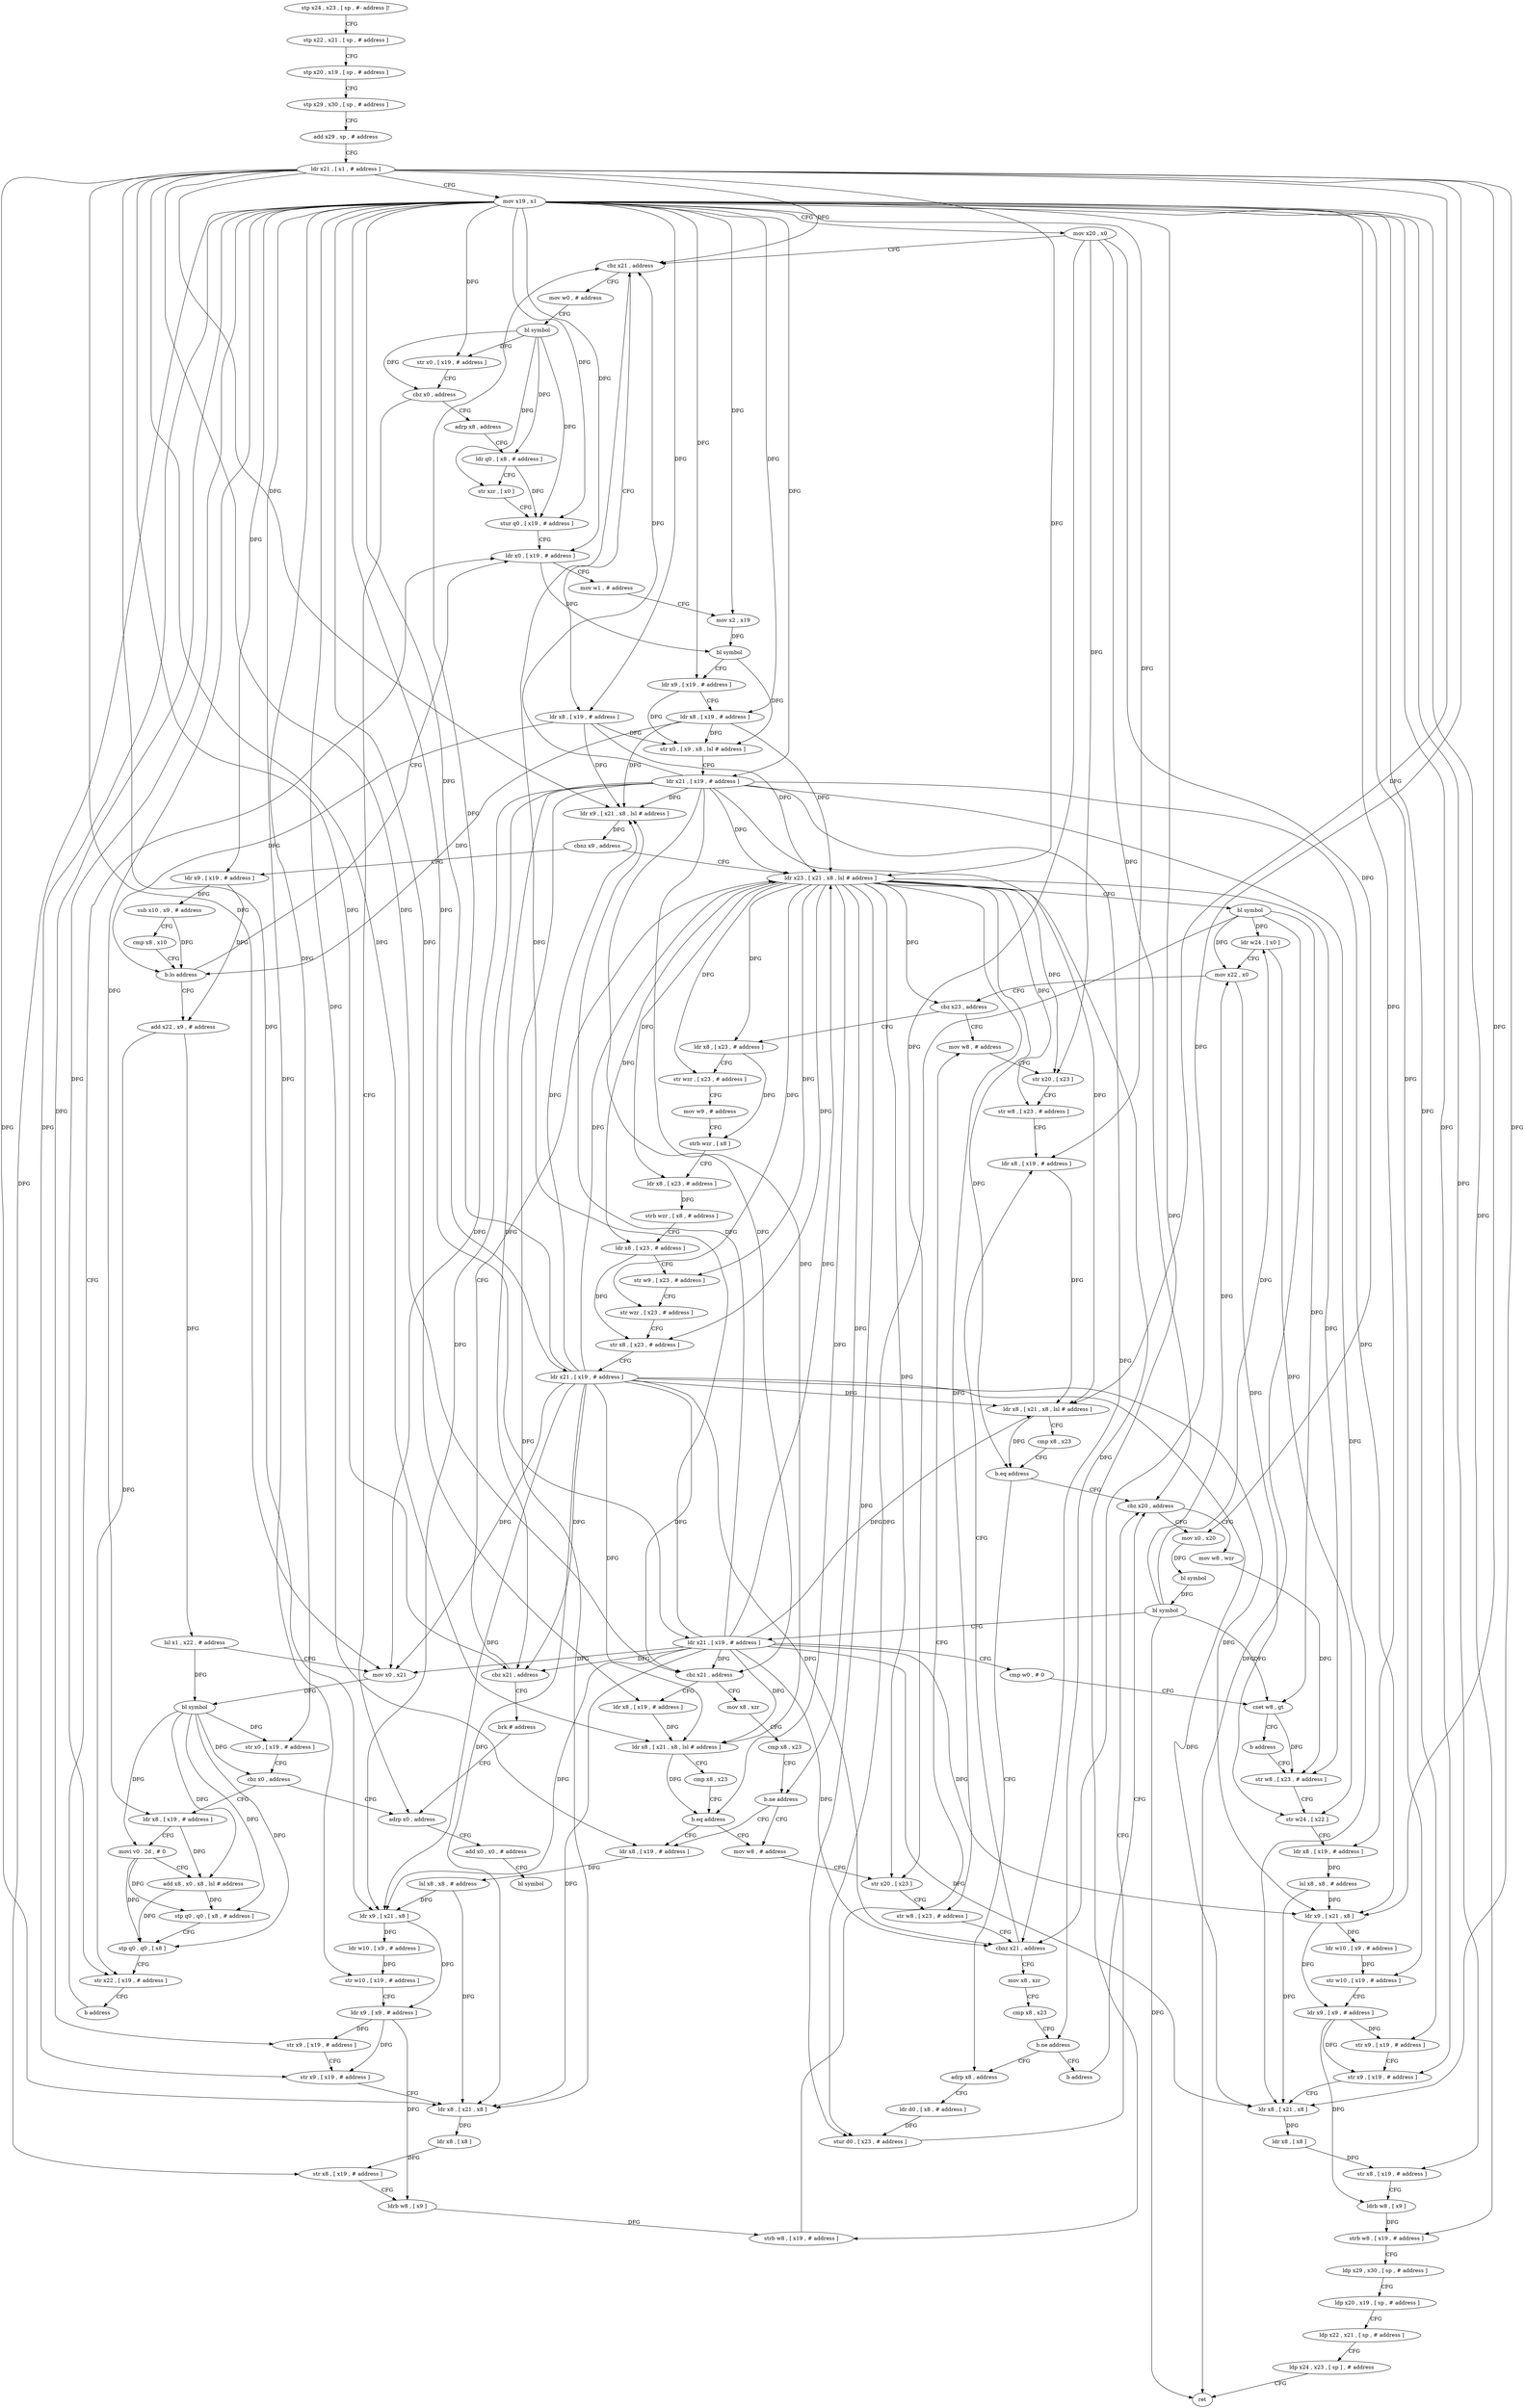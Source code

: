 digraph "func" {
"121676" [label = "stp x24 , x23 , [ sp , #- address ]!" ]
"121680" [label = "stp x22 , x21 , [ sp , # address ]" ]
"121684" [label = "stp x20 , x19 , [ sp , # address ]" ]
"121688" [label = "stp x29 , x30 , [ sp , # address ]" ]
"121692" [label = "add x29 , sp , # address" ]
"121696" [label = "ldr x21 , [ x1 , # address ]" ]
"121700" [label = "mov x19 , x1" ]
"121704" [label = "mov x20 , x0" ]
"121708" [label = "cbz x21 , address" ]
"121792" [label = "mov w0 , # address" ]
"121712" [label = "ldr x8 , [ x19 , # address ]" ]
"121796" [label = "bl symbol" ]
"121800" [label = "str x0 , [ x19 , # address ]" ]
"121804" [label = "cbz x0 , address" ]
"122200" [label = "adrp x0 , address" ]
"121808" [label = "adrp x8 , address" ]
"121716" [label = "ldr x9 , [ x21 , x8 , lsl # address ]" ]
"121720" [label = "cbnz x9 , address" ]
"121860" [label = "ldr x23 , [ x21 , x8 , lsl # address ]" ]
"121724" [label = "ldr x9 , [ x19 , # address ]" ]
"122204" [label = "add x0 , x0 , # address" ]
"122208" [label = "bl symbol" ]
"121812" [label = "ldr q0 , [ x8 , # address ]" ]
"121816" [label = "str xzr , [ x0 ]" ]
"121820" [label = "stur q0 , [ x19 , # address ]" ]
"121824" [label = "ldr x0 , [ x19 , # address ]" ]
"121864" [label = "bl symbol" ]
"121868" [label = "ldr w24 , [ x0 ]" ]
"121872" [label = "mov x22 , x0" ]
"121876" [label = "cbz x23 , address" ]
"122040" [label = "mov w8 , # address" ]
"121880" [label = "ldr x8 , [ x23 , # address ]" ]
"121728" [label = "sub x10 , x9 , # address" ]
"121732" [label = "cmp x8 , x10" ]
"121736" [label = "b.lo address" ]
"121740" [label = "add x22 , x9 , # address" ]
"122196" [label = "brk # address" ]
"122044" [label = "str x20 , [ x23 ]" ]
"122048" [label = "str w8 , [ x23 , # address ]" ]
"122052" [label = "ldr x8 , [ x19 , # address ]" ]
"121884" [label = "str wzr , [ x23 , # address ]" ]
"121888" [label = "mov w9 , # address" ]
"121892" [label = "strb wzr , [ x8 ]" ]
"121896" [label = "ldr x8 , [ x23 , # address ]" ]
"121900" [label = "strb wzr , [ x8 , # address ]" ]
"121904" [label = "ldr x8 , [ x23 , # address ]" ]
"121908" [label = "str w9 , [ x23 , # address ]" ]
"121912" [label = "str wzr , [ x23 , # address ]" ]
"121916" [label = "str x8 , [ x23 , # address ]" ]
"121920" [label = "ldr x21 , [ x19 , # address ]" ]
"121924" [label = "cbz x21 , address" ]
"121976" [label = "mov x8 , xzr" ]
"121928" [label = "ldr x8 , [ x19 , # address ]" ]
"121828" [label = "mov w1 , # address" ]
"121832" [label = "mov x2 , x19" ]
"121836" [label = "bl symbol" ]
"121840" [label = "ldr x9 , [ x19 , # address ]" ]
"121844" [label = "ldr x8 , [ x19 , # address ]" ]
"121848" [label = "str x0 , [ x9 , x8 , lsl # address ]" ]
"121852" [label = "ldr x21 , [ x19 , # address ]" ]
"121856" [label = "cbz x21 , address" ]
"121744" [label = "lsl x1 , x22 , # address" ]
"121748" [label = "mov x0 , x21" ]
"121752" [label = "bl symbol" ]
"121756" [label = "str x0 , [ x19 , # address ]" ]
"121760" [label = "cbz x0 , address" ]
"121764" [label = "ldr x8 , [ x19 , # address ]" ]
"122080" [label = "cbz x20 , address" ]
"122112" [label = "mov w8 , wzr" ]
"122084" [label = "mov x0 , x20" ]
"122068" [label = "adrp x8 , address" ]
"122072" [label = "ldr d0 , [ x8 , # address ]" ]
"122076" [label = "stur d0 , [ x23 , # address ]" ]
"121980" [label = "cmp x8 , x23" ]
"121984" [label = "b.ne address" ]
"121944" [label = "mov w8 , # address" ]
"121988" [label = "ldr x8 , [ x19 , # address ]" ]
"121932" [label = "ldr x8 , [ x21 , x8 , lsl # address ]" ]
"121936" [label = "cmp x8 , x23" ]
"121940" [label = "b.eq address" ]
"121768" [label = "movi v0 . 2d , # 0" ]
"121772" [label = "add x8 , x0 , x8 , lsl # address" ]
"121776" [label = "stp q0 , q0 , [ x8 , # address ]" ]
"121780" [label = "stp q0 , q0 , [ x8 ]" ]
"121784" [label = "str x22 , [ x19 , # address ]" ]
"121788" [label = "b address" ]
"122116" [label = "str w8 , [ x23 , # address ]" ]
"122088" [label = "bl symbol" ]
"122092" [label = "bl symbol" ]
"122096" [label = "ldr x21 , [ x19 , # address ]" ]
"122100" [label = "cmp w0 , # 0" ]
"122104" [label = "cset w8 , gt" ]
"122108" [label = "b address" ]
"121948" [label = "str x20 , [ x23 ]" ]
"121952" [label = "str w8 , [ x23 , # address ]" ]
"121956" [label = "cbnz x21 , address" ]
"121960" [label = "mov x8 , xzr" ]
"121992" [label = "lsl x8 , x8 , # address" ]
"121996" [label = "ldr x9 , [ x21 , x8 ]" ]
"122000" [label = "ldr w10 , [ x9 , # address ]" ]
"122004" [label = "str w10 , [ x19 , # address ]" ]
"122008" [label = "ldr x9 , [ x9 , # address ]" ]
"122012" [label = "str x9 , [ x19 , # address ]" ]
"122016" [label = "str x9 , [ x19 , # address ]" ]
"122020" [label = "ldr x8 , [ x21 , x8 ]" ]
"122024" [label = "ldr x8 , [ x8 ]" ]
"122028" [label = "str x8 , [ x19 , # address ]" ]
"122032" [label = "ldrb w8 , [ x9 ]" ]
"122036" [label = "strb w8 , [ x19 , # address ]" ]
"122120" [label = "str w24 , [ x22 ]" ]
"122124" [label = "ldr x8 , [ x19 , # address ]" ]
"122128" [label = "lsl x8 , x8 , # address" ]
"122132" [label = "ldr x9 , [ x21 , x8 ]" ]
"122136" [label = "ldr w10 , [ x9 , # address ]" ]
"122140" [label = "str w10 , [ x19 , # address ]" ]
"122144" [label = "ldr x9 , [ x9 , # address ]" ]
"122148" [label = "str x9 , [ x19 , # address ]" ]
"122152" [label = "str x9 , [ x19 , # address ]" ]
"122156" [label = "ldr x8 , [ x21 , x8 ]" ]
"122160" [label = "ldr x8 , [ x8 ]" ]
"122164" [label = "str x8 , [ x19 , # address ]" ]
"122168" [label = "ldrb w8 , [ x9 ]" ]
"122172" [label = "strb w8 , [ x19 , # address ]" ]
"122176" [label = "ldp x29 , x30 , [ sp , # address ]" ]
"122180" [label = "ldp x20 , x19 , [ sp , # address ]" ]
"122184" [label = "ldp x22 , x21 , [ sp , # address ]" ]
"122188" [label = "ldp x24 , x23 , [ sp ] , # address" ]
"122192" [label = "ret" ]
"122056" [label = "ldr x8 , [ x21 , x8 , lsl # address ]" ]
"122060" [label = "cmp x8 , x23" ]
"122064" [label = "b.eq address" ]
"121964" [label = "cmp x8 , x23" ]
"121968" [label = "b.ne address" ]
"121972" [label = "b address" ]
"121676" -> "121680" [ label = "CFG" ]
"121680" -> "121684" [ label = "CFG" ]
"121684" -> "121688" [ label = "CFG" ]
"121688" -> "121692" [ label = "CFG" ]
"121692" -> "121696" [ label = "CFG" ]
"121696" -> "121700" [ label = "CFG" ]
"121696" -> "121708" [ label = "DFG" ]
"121696" -> "121716" [ label = "DFG" ]
"121696" -> "121860" [ label = "DFG" ]
"121696" -> "121856" [ label = "DFG" ]
"121696" -> "121924" [ label = "DFG" ]
"121696" -> "121748" [ label = "DFG" ]
"121696" -> "122056" [ label = "DFG" ]
"121696" -> "121932" [ label = "DFG" ]
"121696" -> "121956" [ label = "DFG" ]
"121696" -> "121996" [ label = "DFG" ]
"121696" -> "122020" [ label = "DFG" ]
"121696" -> "122132" [ label = "DFG" ]
"121696" -> "122156" [ label = "DFG" ]
"121700" -> "121704" [ label = "CFG" ]
"121700" -> "121800" [ label = "DFG" ]
"121700" -> "121712" [ label = "DFG" ]
"121700" -> "121820" [ label = "DFG" ]
"121700" -> "121724" [ label = "DFG" ]
"121700" -> "121824" [ label = "DFG" ]
"121700" -> "121832" [ label = "DFG" ]
"121700" -> "121840" [ label = "DFG" ]
"121700" -> "121844" [ label = "DFG" ]
"121700" -> "121852" [ label = "DFG" ]
"121700" -> "121920" [ label = "DFG" ]
"121700" -> "121756" [ label = "DFG" ]
"121700" -> "122052" [ label = "DFG" ]
"121700" -> "121928" [ label = "DFG" ]
"121700" -> "121764" [ label = "DFG" ]
"121700" -> "121784" [ label = "DFG" ]
"121700" -> "121988" [ label = "DFG" ]
"121700" -> "122004" [ label = "DFG" ]
"121700" -> "122012" [ label = "DFG" ]
"121700" -> "122016" [ label = "DFG" ]
"121700" -> "122028" [ label = "DFG" ]
"121700" -> "122036" [ label = "DFG" ]
"121700" -> "122096" [ label = "DFG" ]
"121700" -> "122124" [ label = "DFG" ]
"121700" -> "122140" [ label = "DFG" ]
"121700" -> "122148" [ label = "DFG" ]
"121700" -> "122152" [ label = "DFG" ]
"121700" -> "122164" [ label = "DFG" ]
"121700" -> "122172" [ label = "DFG" ]
"121704" -> "121708" [ label = "CFG" ]
"121704" -> "122044" [ label = "DFG" ]
"121704" -> "122080" [ label = "DFG" ]
"121704" -> "121948" [ label = "DFG" ]
"121704" -> "122084" [ label = "DFG" ]
"121708" -> "121792" [ label = "CFG" ]
"121708" -> "121712" [ label = "CFG" ]
"121792" -> "121796" [ label = "CFG" ]
"121712" -> "121716" [ label = "DFG" ]
"121712" -> "121860" [ label = "DFG" ]
"121712" -> "121736" [ label = "DFG" ]
"121712" -> "121848" [ label = "DFG" ]
"121796" -> "121800" [ label = "DFG" ]
"121796" -> "121804" [ label = "DFG" ]
"121796" -> "121816" [ label = "DFG" ]
"121796" -> "121812" [ label = "DFG" ]
"121796" -> "121820" [ label = "DFG" ]
"121800" -> "121804" [ label = "CFG" ]
"121804" -> "122200" [ label = "CFG" ]
"121804" -> "121808" [ label = "CFG" ]
"122200" -> "122204" [ label = "CFG" ]
"121808" -> "121812" [ label = "CFG" ]
"121716" -> "121720" [ label = "DFG" ]
"121720" -> "121860" [ label = "CFG" ]
"121720" -> "121724" [ label = "CFG" ]
"121860" -> "121864" [ label = "CFG" ]
"121860" -> "121876" [ label = "DFG" ]
"121860" -> "122044" [ label = "DFG" ]
"121860" -> "122048" [ label = "DFG" ]
"121860" -> "121880" [ label = "DFG" ]
"121860" -> "121884" [ label = "DFG" ]
"121860" -> "121896" [ label = "DFG" ]
"121860" -> "121904" [ label = "DFG" ]
"121860" -> "121908" [ label = "DFG" ]
"121860" -> "121912" [ label = "DFG" ]
"121860" -> "121916" [ label = "DFG" ]
"121860" -> "122064" [ label = "DFG" ]
"121860" -> "121984" [ label = "DFG" ]
"121860" -> "121940" [ label = "DFG" ]
"121860" -> "122076" [ label = "DFG" ]
"121860" -> "121948" [ label = "DFG" ]
"121860" -> "121952" [ label = "DFG" ]
"121860" -> "121968" [ label = "DFG" ]
"121860" -> "122116" [ label = "DFG" ]
"121724" -> "121728" [ label = "DFG" ]
"121724" -> "121740" [ label = "DFG" ]
"122204" -> "122208" [ label = "CFG" ]
"121812" -> "121816" [ label = "CFG" ]
"121812" -> "121820" [ label = "DFG" ]
"121816" -> "121820" [ label = "CFG" ]
"121820" -> "121824" [ label = "CFG" ]
"121824" -> "121828" [ label = "CFG" ]
"121824" -> "121836" [ label = "DFG" ]
"121864" -> "121868" [ label = "DFG" ]
"121864" -> "121872" [ label = "DFG" ]
"121864" -> "122104" [ label = "DFG" ]
"121864" -> "122192" [ label = "DFG" ]
"121864" -> "122076" [ label = "DFG" ]
"121868" -> "121872" [ label = "CFG" ]
"121868" -> "122120" [ label = "DFG" ]
"121872" -> "121876" [ label = "CFG" ]
"121872" -> "122120" [ label = "DFG" ]
"121876" -> "122040" [ label = "CFG" ]
"121876" -> "121880" [ label = "CFG" ]
"122040" -> "122044" [ label = "CFG" ]
"121880" -> "121884" [ label = "CFG" ]
"121880" -> "121892" [ label = "DFG" ]
"121728" -> "121732" [ label = "CFG" ]
"121728" -> "121736" [ label = "DFG" ]
"121732" -> "121736" [ label = "CFG" ]
"121736" -> "121824" [ label = "CFG" ]
"121736" -> "121740" [ label = "CFG" ]
"121740" -> "121744" [ label = "DFG" ]
"121740" -> "121784" [ label = "DFG" ]
"122196" -> "122200" [ label = "CFG" ]
"122044" -> "122048" [ label = "CFG" ]
"122048" -> "122052" [ label = "CFG" ]
"122052" -> "122056" [ label = "DFG" ]
"121884" -> "121888" [ label = "CFG" ]
"121888" -> "121892" [ label = "CFG" ]
"121892" -> "121896" [ label = "CFG" ]
"121896" -> "121900" [ label = "DFG" ]
"121900" -> "121904" [ label = "CFG" ]
"121904" -> "121908" [ label = "CFG" ]
"121904" -> "121916" [ label = "DFG" ]
"121908" -> "121912" [ label = "CFG" ]
"121912" -> "121916" [ label = "CFG" ]
"121916" -> "121920" [ label = "CFG" ]
"121920" -> "121924" [ label = "DFG" ]
"121920" -> "121708" [ label = "DFG" ]
"121920" -> "121856" [ label = "DFG" ]
"121920" -> "121716" [ label = "DFG" ]
"121920" -> "121860" [ label = "DFG" ]
"121920" -> "121748" [ label = "DFG" ]
"121920" -> "122056" [ label = "DFG" ]
"121920" -> "121932" [ label = "DFG" ]
"121920" -> "121956" [ label = "DFG" ]
"121920" -> "121996" [ label = "DFG" ]
"121920" -> "122020" [ label = "DFG" ]
"121920" -> "122132" [ label = "DFG" ]
"121920" -> "122156" [ label = "DFG" ]
"121924" -> "121976" [ label = "CFG" ]
"121924" -> "121928" [ label = "CFG" ]
"121976" -> "121980" [ label = "CFG" ]
"121928" -> "121932" [ label = "DFG" ]
"121828" -> "121832" [ label = "CFG" ]
"121832" -> "121836" [ label = "DFG" ]
"121836" -> "121840" [ label = "CFG" ]
"121836" -> "121848" [ label = "DFG" ]
"121840" -> "121844" [ label = "CFG" ]
"121840" -> "121848" [ label = "DFG" ]
"121844" -> "121848" [ label = "DFG" ]
"121844" -> "121716" [ label = "DFG" ]
"121844" -> "121860" [ label = "DFG" ]
"121844" -> "121736" [ label = "DFG" ]
"121848" -> "121852" [ label = "CFG" ]
"121852" -> "121856" [ label = "DFG" ]
"121852" -> "121708" [ label = "DFG" ]
"121852" -> "121716" [ label = "DFG" ]
"121852" -> "121860" [ label = "DFG" ]
"121852" -> "121924" [ label = "DFG" ]
"121852" -> "121748" [ label = "DFG" ]
"121852" -> "122056" [ label = "DFG" ]
"121852" -> "121932" [ label = "DFG" ]
"121852" -> "121956" [ label = "DFG" ]
"121852" -> "121996" [ label = "DFG" ]
"121852" -> "122020" [ label = "DFG" ]
"121852" -> "122132" [ label = "DFG" ]
"121852" -> "122156" [ label = "DFG" ]
"121856" -> "122196" [ label = "CFG" ]
"121856" -> "121860" [ label = "CFG" ]
"121744" -> "121748" [ label = "CFG" ]
"121744" -> "121752" [ label = "DFG" ]
"121748" -> "121752" [ label = "DFG" ]
"121752" -> "121756" [ label = "DFG" ]
"121752" -> "121760" [ label = "DFG" ]
"121752" -> "121772" [ label = "DFG" ]
"121752" -> "121768" [ label = "DFG" ]
"121752" -> "121776" [ label = "DFG" ]
"121752" -> "121780" [ label = "DFG" ]
"121756" -> "121760" [ label = "CFG" ]
"121760" -> "122200" [ label = "CFG" ]
"121760" -> "121764" [ label = "CFG" ]
"121764" -> "121768" [ label = "CFG" ]
"121764" -> "121772" [ label = "DFG" ]
"122080" -> "122112" [ label = "CFG" ]
"122080" -> "122084" [ label = "CFG" ]
"122112" -> "122116" [ label = "DFG" ]
"122084" -> "122088" [ label = "DFG" ]
"122068" -> "122072" [ label = "CFG" ]
"122072" -> "122076" [ label = "DFG" ]
"122076" -> "122080" [ label = "CFG" ]
"121980" -> "121984" [ label = "CFG" ]
"121984" -> "121944" [ label = "CFG" ]
"121984" -> "121988" [ label = "CFG" ]
"121944" -> "121948" [ label = "CFG" ]
"121988" -> "121992" [ label = "DFG" ]
"121932" -> "121936" [ label = "CFG" ]
"121932" -> "121940" [ label = "DFG" ]
"121936" -> "121940" [ label = "CFG" ]
"121940" -> "121988" [ label = "CFG" ]
"121940" -> "121944" [ label = "CFG" ]
"121768" -> "121772" [ label = "CFG" ]
"121768" -> "121776" [ label = "DFG" ]
"121768" -> "121780" [ label = "DFG" ]
"121772" -> "121776" [ label = "DFG" ]
"121772" -> "121780" [ label = "DFG" ]
"121776" -> "121780" [ label = "CFG" ]
"121780" -> "121784" [ label = "CFG" ]
"121784" -> "121788" [ label = "CFG" ]
"121788" -> "121824" [ label = "CFG" ]
"122116" -> "122120" [ label = "CFG" ]
"122088" -> "122092" [ label = "DFG" ]
"122092" -> "122096" [ label = "CFG" ]
"122092" -> "121868" [ label = "DFG" ]
"122092" -> "121872" [ label = "DFG" ]
"122092" -> "122104" [ label = "DFG" ]
"122092" -> "122192" [ label = "DFG" ]
"122096" -> "122100" [ label = "CFG" ]
"122096" -> "121708" [ label = "DFG" ]
"122096" -> "121856" [ label = "DFG" ]
"122096" -> "121924" [ label = "DFG" ]
"122096" -> "121748" [ label = "DFG" ]
"122096" -> "121956" [ label = "DFG" ]
"122096" -> "121716" [ label = "DFG" ]
"122096" -> "121860" [ label = "DFG" ]
"122096" -> "122056" [ label = "DFG" ]
"122096" -> "121932" [ label = "DFG" ]
"122096" -> "121996" [ label = "DFG" ]
"122096" -> "122020" [ label = "DFG" ]
"122096" -> "122132" [ label = "DFG" ]
"122096" -> "122156" [ label = "DFG" ]
"122100" -> "122104" [ label = "CFG" ]
"122104" -> "122108" [ label = "CFG" ]
"122104" -> "122116" [ label = "DFG" ]
"122108" -> "122116" [ label = "CFG" ]
"121948" -> "121952" [ label = "CFG" ]
"121952" -> "121956" [ label = "CFG" ]
"121956" -> "122052" [ label = "CFG" ]
"121956" -> "121960" [ label = "CFG" ]
"121960" -> "121964" [ label = "CFG" ]
"121992" -> "121996" [ label = "DFG" ]
"121992" -> "122020" [ label = "DFG" ]
"121996" -> "122000" [ label = "DFG" ]
"121996" -> "122008" [ label = "DFG" ]
"122000" -> "122004" [ label = "DFG" ]
"122004" -> "122008" [ label = "CFG" ]
"122008" -> "122012" [ label = "DFG" ]
"122008" -> "122016" [ label = "DFG" ]
"122008" -> "122032" [ label = "DFG" ]
"122012" -> "122016" [ label = "CFG" ]
"122016" -> "122020" [ label = "CFG" ]
"122020" -> "122024" [ label = "DFG" ]
"122024" -> "122028" [ label = "DFG" ]
"122028" -> "122032" [ label = "CFG" ]
"122032" -> "122036" [ label = "DFG" ]
"122036" -> "122040" [ label = "CFG" ]
"122120" -> "122124" [ label = "CFG" ]
"122124" -> "122128" [ label = "DFG" ]
"122128" -> "122132" [ label = "DFG" ]
"122128" -> "122156" [ label = "DFG" ]
"122132" -> "122136" [ label = "DFG" ]
"122132" -> "122144" [ label = "DFG" ]
"122136" -> "122140" [ label = "DFG" ]
"122140" -> "122144" [ label = "CFG" ]
"122144" -> "122148" [ label = "DFG" ]
"122144" -> "122152" [ label = "DFG" ]
"122144" -> "122168" [ label = "DFG" ]
"122148" -> "122152" [ label = "CFG" ]
"122152" -> "122156" [ label = "CFG" ]
"122156" -> "122160" [ label = "DFG" ]
"122160" -> "122164" [ label = "DFG" ]
"122164" -> "122168" [ label = "CFG" ]
"122168" -> "122172" [ label = "DFG" ]
"122172" -> "122176" [ label = "CFG" ]
"122176" -> "122180" [ label = "CFG" ]
"122180" -> "122184" [ label = "CFG" ]
"122184" -> "122188" [ label = "CFG" ]
"122188" -> "122192" [ label = "CFG" ]
"122056" -> "122060" [ label = "CFG" ]
"122056" -> "122064" [ label = "DFG" ]
"122060" -> "122064" [ label = "CFG" ]
"122064" -> "122080" [ label = "CFG" ]
"122064" -> "122068" [ label = "CFG" ]
"121964" -> "121968" [ label = "CFG" ]
"121968" -> "122068" [ label = "CFG" ]
"121968" -> "121972" [ label = "CFG" ]
"121972" -> "122080" [ label = "CFG" ]
}
